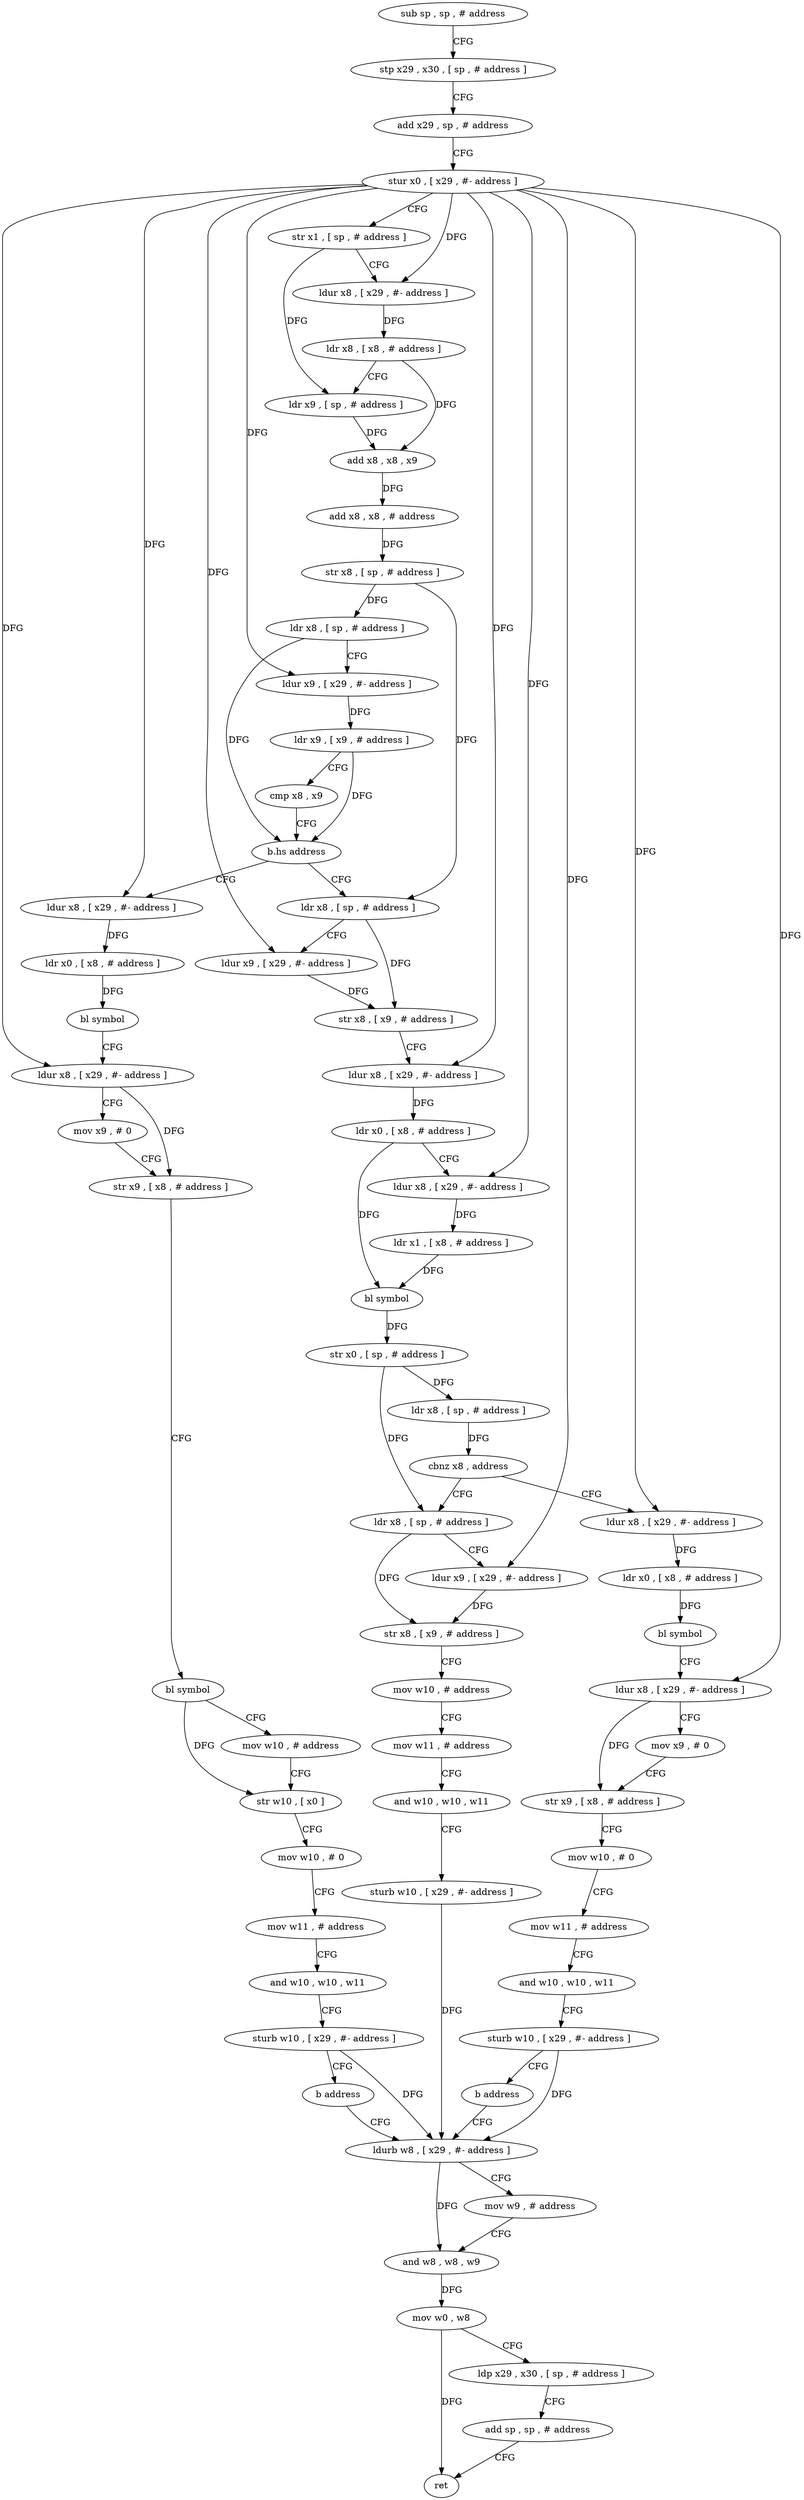digraph "func" {
"4212856" [label = "sub sp , sp , # address" ]
"4212860" [label = "stp x29 , x30 , [ sp , # address ]" ]
"4212864" [label = "add x29 , sp , # address" ]
"4212868" [label = "stur x0 , [ x29 , #- address ]" ]
"4212872" [label = "str x1 , [ sp , # address ]" ]
"4212876" [label = "ldur x8 , [ x29 , #- address ]" ]
"4212880" [label = "ldr x8 , [ x8 , # address ]" ]
"4212884" [label = "ldr x9 , [ sp , # address ]" ]
"4212888" [label = "add x8 , x8 , x9" ]
"4212892" [label = "add x8 , x8 , # address" ]
"4212896" [label = "str x8 , [ sp , # address ]" ]
"4212900" [label = "ldr x8 , [ sp , # address ]" ]
"4212904" [label = "ldur x9 , [ x29 , #- address ]" ]
"4212908" [label = "ldr x9 , [ x9 , # address ]" ]
"4212912" [label = "cmp x8 , x9" ]
"4212916" [label = "b.hs address" ]
"4212976" [label = "ldr x8 , [ sp , # address ]" ]
"4212920" [label = "ldur x8 , [ x29 , #- address ]" ]
"4212980" [label = "ldur x9 , [ x29 , #- address ]" ]
"4212984" [label = "str x8 , [ x9 , # address ]" ]
"4212988" [label = "ldur x8 , [ x29 , #- address ]" ]
"4212992" [label = "ldr x0 , [ x8 , # address ]" ]
"4212996" [label = "ldur x8 , [ x29 , #- address ]" ]
"4213000" [label = "ldr x1 , [ x8 , # address ]" ]
"4213004" [label = "bl symbol" ]
"4213008" [label = "str x0 , [ sp , # address ]" ]
"4213012" [label = "ldr x8 , [ sp , # address ]" ]
"4213016" [label = "cbnz x8 , address" ]
"4213064" [label = "ldr x8 , [ sp , # address ]" ]
"4213020" [label = "ldur x8 , [ x29 , #- address ]" ]
"4212924" [label = "ldr x0 , [ x8 , # address ]" ]
"4212928" [label = "bl symbol" ]
"4212932" [label = "ldur x8 , [ x29 , #- address ]" ]
"4212936" [label = "mov x9 , # 0" ]
"4212940" [label = "str x9 , [ x8 , # address ]" ]
"4212944" [label = "bl symbol" ]
"4212948" [label = "mov w10 , # address" ]
"4212952" [label = "str w10 , [ x0 ]" ]
"4212956" [label = "mov w10 , # 0" ]
"4212960" [label = "mov w11 , # address" ]
"4212964" [label = "and w10 , w10 , w11" ]
"4212968" [label = "sturb w10 , [ x29 , #- address ]" ]
"4212972" [label = "b address" ]
"4213092" [label = "ldurb w8 , [ x29 , #- address ]" ]
"4213068" [label = "ldur x9 , [ x29 , #- address ]" ]
"4213072" [label = "str x8 , [ x9 , # address ]" ]
"4213076" [label = "mov w10 , # address" ]
"4213080" [label = "mov w11 , # address" ]
"4213084" [label = "and w10 , w10 , w11" ]
"4213088" [label = "sturb w10 , [ x29 , #- address ]" ]
"4213024" [label = "ldr x0 , [ x8 , # address ]" ]
"4213028" [label = "bl symbol" ]
"4213032" [label = "ldur x8 , [ x29 , #- address ]" ]
"4213036" [label = "mov x9 , # 0" ]
"4213040" [label = "str x9 , [ x8 , # address ]" ]
"4213044" [label = "mov w10 , # 0" ]
"4213048" [label = "mov w11 , # address" ]
"4213052" [label = "and w10 , w10 , w11" ]
"4213056" [label = "sturb w10 , [ x29 , #- address ]" ]
"4213060" [label = "b address" ]
"4213096" [label = "mov w9 , # address" ]
"4213100" [label = "and w8 , w8 , w9" ]
"4213104" [label = "mov w0 , w8" ]
"4213108" [label = "ldp x29 , x30 , [ sp , # address ]" ]
"4213112" [label = "add sp , sp , # address" ]
"4213116" [label = "ret" ]
"4212856" -> "4212860" [ label = "CFG" ]
"4212860" -> "4212864" [ label = "CFG" ]
"4212864" -> "4212868" [ label = "CFG" ]
"4212868" -> "4212872" [ label = "CFG" ]
"4212868" -> "4212876" [ label = "DFG" ]
"4212868" -> "4212904" [ label = "DFG" ]
"4212868" -> "4212980" [ label = "DFG" ]
"4212868" -> "4212988" [ label = "DFG" ]
"4212868" -> "4212996" [ label = "DFG" ]
"4212868" -> "4212920" [ label = "DFG" ]
"4212868" -> "4212932" [ label = "DFG" ]
"4212868" -> "4213068" [ label = "DFG" ]
"4212868" -> "4213020" [ label = "DFG" ]
"4212868" -> "4213032" [ label = "DFG" ]
"4212872" -> "4212876" [ label = "CFG" ]
"4212872" -> "4212884" [ label = "DFG" ]
"4212876" -> "4212880" [ label = "DFG" ]
"4212880" -> "4212884" [ label = "CFG" ]
"4212880" -> "4212888" [ label = "DFG" ]
"4212884" -> "4212888" [ label = "DFG" ]
"4212888" -> "4212892" [ label = "DFG" ]
"4212892" -> "4212896" [ label = "DFG" ]
"4212896" -> "4212900" [ label = "DFG" ]
"4212896" -> "4212976" [ label = "DFG" ]
"4212900" -> "4212904" [ label = "CFG" ]
"4212900" -> "4212916" [ label = "DFG" ]
"4212904" -> "4212908" [ label = "DFG" ]
"4212908" -> "4212912" [ label = "CFG" ]
"4212908" -> "4212916" [ label = "DFG" ]
"4212912" -> "4212916" [ label = "CFG" ]
"4212916" -> "4212976" [ label = "CFG" ]
"4212916" -> "4212920" [ label = "CFG" ]
"4212976" -> "4212980" [ label = "CFG" ]
"4212976" -> "4212984" [ label = "DFG" ]
"4212920" -> "4212924" [ label = "DFG" ]
"4212980" -> "4212984" [ label = "DFG" ]
"4212984" -> "4212988" [ label = "CFG" ]
"4212988" -> "4212992" [ label = "DFG" ]
"4212992" -> "4212996" [ label = "CFG" ]
"4212992" -> "4213004" [ label = "DFG" ]
"4212996" -> "4213000" [ label = "DFG" ]
"4213000" -> "4213004" [ label = "DFG" ]
"4213004" -> "4213008" [ label = "DFG" ]
"4213008" -> "4213012" [ label = "DFG" ]
"4213008" -> "4213064" [ label = "DFG" ]
"4213012" -> "4213016" [ label = "DFG" ]
"4213016" -> "4213064" [ label = "CFG" ]
"4213016" -> "4213020" [ label = "CFG" ]
"4213064" -> "4213068" [ label = "CFG" ]
"4213064" -> "4213072" [ label = "DFG" ]
"4213020" -> "4213024" [ label = "DFG" ]
"4212924" -> "4212928" [ label = "DFG" ]
"4212928" -> "4212932" [ label = "CFG" ]
"4212932" -> "4212936" [ label = "CFG" ]
"4212932" -> "4212940" [ label = "DFG" ]
"4212936" -> "4212940" [ label = "CFG" ]
"4212940" -> "4212944" [ label = "CFG" ]
"4212944" -> "4212948" [ label = "CFG" ]
"4212944" -> "4212952" [ label = "DFG" ]
"4212948" -> "4212952" [ label = "CFG" ]
"4212952" -> "4212956" [ label = "CFG" ]
"4212956" -> "4212960" [ label = "CFG" ]
"4212960" -> "4212964" [ label = "CFG" ]
"4212964" -> "4212968" [ label = "CFG" ]
"4212968" -> "4212972" [ label = "CFG" ]
"4212968" -> "4213092" [ label = "DFG" ]
"4212972" -> "4213092" [ label = "CFG" ]
"4213092" -> "4213096" [ label = "CFG" ]
"4213092" -> "4213100" [ label = "DFG" ]
"4213068" -> "4213072" [ label = "DFG" ]
"4213072" -> "4213076" [ label = "CFG" ]
"4213076" -> "4213080" [ label = "CFG" ]
"4213080" -> "4213084" [ label = "CFG" ]
"4213084" -> "4213088" [ label = "CFG" ]
"4213088" -> "4213092" [ label = "DFG" ]
"4213024" -> "4213028" [ label = "DFG" ]
"4213028" -> "4213032" [ label = "CFG" ]
"4213032" -> "4213036" [ label = "CFG" ]
"4213032" -> "4213040" [ label = "DFG" ]
"4213036" -> "4213040" [ label = "CFG" ]
"4213040" -> "4213044" [ label = "CFG" ]
"4213044" -> "4213048" [ label = "CFG" ]
"4213048" -> "4213052" [ label = "CFG" ]
"4213052" -> "4213056" [ label = "CFG" ]
"4213056" -> "4213060" [ label = "CFG" ]
"4213056" -> "4213092" [ label = "DFG" ]
"4213060" -> "4213092" [ label = "CFG" ]
"4213096" -> "4213100" [ label = "CFG" ]
"4213100" -> "4213104" [ label = "DFG" ]
"4213104" -> "4213108" [ label = "CFG" ]
"4213104" -> "4213116" [ label = "DFG" ]
"4213108" -> "4213112" [ label = "CFG" ]
"4213112" -> "4213116" [ label = "CFG" ]
}
